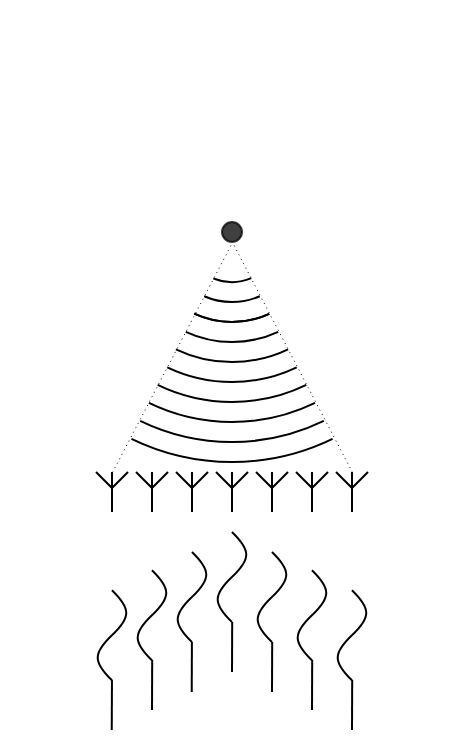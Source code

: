 <mxfile scale="3" border="0">
    <diagram id="OxK0Iy9xw2fWMud6JwfN" name="Page-1">
        <mxGraphModel dx="470" dy="466" grid="1" gridSize="10" guides="1" tooltips="1" connect="1" arrows="1" fold="1" page="1" pageScale="1" pageWidth="583" pageHeight="827" math="0" shadow="0">
            <root>
                <mxCell id="0"/>
                <mxCell id="1" parent="0"/>
                <mxCell id="53" value="" style="group" vertex="1" connectable="0" parent="1">
                    <mxGeometry x="245" y="5" width="230" height="364.05" as="geometry"/>
                </mxCell>
                <mxCell id="2" value="" style="ellipse;whiteSpace=wrap;html=1;aspect=fixed;strokeWidth=1;fillColor=#000000;opacity=75;" vertex="1" parent="53">
                    <mxGeometry x="110" y="110" width="10" height="10" as="geometry"/>
                </mxCell>
                <mxCell id="4" value="" style="verticalLabelPosition=bottom;shadow=0;dashed=0;align=center;html=1;verticalAlign=top;shape=mxgraph.electrical.radio.aerial_-_antenna_1;fillColor=none;" vertex="1" parent="53">
                    <mxGeometry x="47" y="235" width="16" height="20" as="geometry"/>
                </mxCell>
                <mxCell id="5" value="" style="verticalLabelPosition=bottom;shadow=0;dashed=0;align=center;html=1;verticalAlign=top;shape=mxgraph.electrical.radio.aerial_-_antenna_1;fillColor=none;" vertex="1" parent="53">
                    <mxGeometry x="67" y="235" width="16" height="20" as="geometry"/>
                </mxCell>
                <mxCell id="6" value="" style="verticalLabelPosition=bottom;shadow=0;dashed=0;align=center;html=1;verticalAlign=top;shape=mxgraph.electrical.radio.aerial_-_antenna_1;fillColor=none;" vertex="1" parent="53">
                    <mxGeometry x="87" y="235" width="16" height="20" as="geometry"/>
                </mxCell>
                <mxCell id="7" value="" style="verticalLabelPosition=bottom;shadow=0;dashed=0;align=center;html=1;verticalAlign=top;shape=mxgraph.electrical.radio.aerial_-_antenna_1;fillColor=none;" vertex="1" parent="53">
                    <mxGeometry x="107" y="235" width="16" height="20" as="geometry"/>
                </mxCell>
                <mxCell id="8" value="" style="verticalLabelPosition=bottom;shadow=0;dashed=0;align=center;html=1;verticalAlign=top;shape=mxgraph.electrical.radio.aerial_-_antenna_1;fillColor=none;" vertex="1" parent="53">
                    <mxGeometry x="127" y="235" width="16" height="20" as="geometry"/>
                </mxCell>
                <mxCell id="9" value="" style="verticalLabelPosition=bottom;shadow=0;dashed=0;align=center;html=1;verticalAlign=top;shape=mxgraph.electrical.radio.aerial_-_antenna_1;fillColor=none;" vertex="1" parent="53">
                    <mxGeometry x="167" y="235" width="16" height="20" as="geometry"/>
                </mxCell>
                <mxCell id="10" value="" style="verticalLabelPosition=bottom;shadow=0;dashed=0;align=center;html=1;verticalAlign=top;shape=mxgraph.electrical.radio.aerial_-_antenna_1;fillColor=none;" vertex="1" parent="53">
                    <mxGeometry x="147" y="235" width="16" height="20" as="geometry"/>
                </mxCell>
                <mxCell id="14" value="" style="endArrow=none;html=1;entryX=0.5;entryY=1;entryDx=0;entryDy=0;exitX=0.5;exitY=0;exitDx=0;exitDy=0;exitPerimeter=0;dashed=1;dashPattern=1 4;strokeWidth=0.5;" edge="1" parent="53" source="4" target="2">
                    <mxGeometry width="50" height="50" relative="1" as="geometry">
                        <mxPoint x="145" y="225" as="sourcePoint"/>
                        <mxPoint x="195" y="175" as="targetPoint"/>
                    </mxGeometry>
                </mxCell>
                <mxCell id="15" value="" style="endArrow=none;html=1;entryX=0.5;entryY=1;entryDx=0;entryDy=0;exitX=0.5;exitY=0;exitDx=0;exitDy=0;exitPerimeter=0;dashed=1;dashPattern=1 4;strokeWidth=0.5;" edge="1" parent="53" source="9" target="2">
                    <mxGeometry width="50" height="50" relative="1" as="geometry">
                        <mxPoint x="203" y="235" as="sourcePoint"/>
                        <mxPoint x="143" y="120" as="targetPoint"/>
                    </mxGeometry>
                </mxCell>
                <mxCell id="21" value="" style="verticalLabelPosition=bottom;verticalAlign=top;html=1;shape=mxgraph.basic.arc;startAngle=0.437;endAngle=0.561;fillColor=none;" vertex="1" parent="53">
                    <mxGeometry x="90" y="90" width="50" height="50" as="geometry"/>
                </mxCell>
                <mxCell id="23" value="" style="verticalLabelPosition=bottom;verticalAlign=top;html=1;shape=mxgraph.basic.arc;startAngle=0.435;endAngle=0.565;fillColor=none;" vertex="1" parent="53">
                    <mxGeometry x="80" y="80" width="70" height="70" as="geometry"/>
                </mxCell>
                <mxCell id="24" value="" style="verticalLabelPosition=bottom;verticalAlign=top;html=1;shape=mxgraph.basic.arc;startAngle=0.432;endAngle=0.569;fillColor=none;" vertex="1" parent="53">
                    <mxGeometry x="70" y="70" width="90" height="90" as="geometry"/>
                </mxCell>
                <mxCell id="25" value="" style="verticalLabelPosition=bottom;verticalAlign=top;html=1;shape=mxgraph.basic.arc;startAngle=0.432;endAngle=0.569;fillColor=none;" vertex="1" parent="53">
                    <mxGeometry x="70" y="70" width="90" height="90" as="geometry"/>
                </mxCell>
                <mxCell id="27" value="" style="verticalLabelPosition=bottom;verticalAlign=top;html=1;shape=mxgraph.basic.arc;startAngle=0.431;endAngle=0.569;fillColor=none;" vertex="1" parent="53">
                    <mxGeometry x="60" y="60" width="110" height="110" as="geometry"/>
                </mxCell>
                <mxCell id="28" value="" style="verticalLabelPosition=bottom;verticalAlign=top;html=1;shape=mxgraph.basic.arc;startAngle=0.429;endAngle=0.571;fillColor=none;" vertex="1" parent="53">
                    <mxGeometry x="50" y="50" width="130" height="130" as="geometry"/>
                </mxCell>
                <mxCell id="29" value="" style="verticalLabelPosition=bottom;verticalAlign=top;html=1;shape=mxgraph.basic.arc;startAngle=0.429;endAngle=0.571;fillColor=none;aspect=fixed;" vertex="1" parent="53">
                    <mxGeometry x="40" y="40" width="150" height="150" as="geometry"/>
                </mxCell>
                <mxCell id="30" value="" style="verticalLabelPosition=bottom;verticalAlign=top;html=1;shape=mxgraph.basic.arc;startAngle=0.428;endAngle=0.572;fillColor=none;aspect=fixed;" vertex="1" parent="53">
                    <mxGeometry x="30" y="30" width="170" height="170" as="geometry"/>
                </mxCell>
                <mxCell id="31" value="" style="verticalLabelPosition=bottom;verticalAlign=top;html=1;shape=mxgraph.basic.arc;startAngle=0.428;endAngle=0.572;fillColor=none;aspect=fixed;" vertex="1" parent="53">
                    <mxGeometry x="20" y="20" width="190" height="190" as="geometry"/>
                </mxCell>
                <mxCell id="33" value="" style="verticalLabelPosition=bottom;verticalAlign=top;html=1;shape=mxgraph.basic.arc;startAngle=0.428;endAngle=0.572;fillColor=none;aspect=fixed;" vertex="1" parent="53">
                    <mxGeometry x="10" y="10" width="210" height="210" as="geometry"/>
                </mxCell>
                <mxCell id="34" value="" style="verticalLabelPosition=bottom;verticalAlign=top;html=1;shape=mxgraph.basic.arc;startAngle=0.428;endAngle=0.572;fillColor=none;aspect=fixed;" vertex="1" parent="53">
                    <mxGeometry width="230" height="230" as="geometry"/>
                </mxCell>
                <mxCell id="39" value="" style="pointerEvents=1;verticalLabelPosition=bottom;shadow=0;dashed=0;align=center;html=1;verticalAlign=top;shape=mxgraph.electrical.waveforms.sine_wave;fillColor=none;rotation=-90;aspect=fixed;" vertex="1" parent="53">
                    <mxGeometry x="92.5" y="278" width="45" height="19.09" as="geometry"/>
                </mxCell>
                <mxCell id="40" value="" style="pointerEvents=1;verticalLabelPosition=bottom;shadow=0;dashed=0;align=center;html=1;verticalAlign=top;shape=mxgraph.electrical.waveforms.sine_wave;fillColor=none;rotation=-90;aspect=fixed;" vertex="1" parent="53">
                    <mxGeometry x="72.5" y="288" width="45" height="19.09" as="geometry"/>
                </mxCell>
                <mxCell id="41" value="" style="pointerEvents=1;verticalLabelPosition=bottom;shadow=0;dashed=0;align=center;html=1;verticalAlign=top;shape=mxgraph.electrical.waveforms.sine_wave;fillColor=none;rotation=-90;aspect=fixed;" vertex="1" parent="53">
                    <mxGeometry x="112.5" y="288" width="45" height="19.09" as="geometry"/>
                </mxCell>
                <mxCell id="42" value="" style="pointerEvents=1;verticalLabelPosition=bottom;shadow=0;dashed=0;align=center;html=1;verticalAlign=top;shape=mxgraph.electrical.waveforms.sine_wave;fillColor=none;rotation=-90;aspect=fixed;" vertex="1" parent="53">
                    <mxGeometry x="52.5" y="297.09" width="45" height="19.09" as="geometry"/>
                </mxCell>
                <mxCell id="43" value="" style="pointerEvents=1;verticalLabelPosition=bottom;shadow=0;dashed=0;align=center;html=1;verticalAlign=top;shape=mxgraph.electrical.waveforms.sine_wave;fillColor=none;rotation=-90;aspect=fixed;" vertex="1" parent="53">
                    <mxGeometry x="132.5" y="297.09" width="45" height="19.09" as="geometry"/>
                </mxCell>
                <mxCell id="44" value="" style="pointerEvents=1;verticalLabelPosition=bottom;shadow=0;dashed=0;align=center;html=1;verticalAlign=top;shape=mxgraph.electrical.waveforms.sine_wave;fillColor=none;rotation=-90;aspect=fixed;" vertex="1" parent="53">
                    <mxGeometry x="32.5" y="307.09" width="45" height="19.09" as="geometry"/>
                </mxCell>
                <mxCell id="45" value="" style="pointerEvents=1;verticalLabelPosition=bottom;shadow=0;dashed=0;align=center;html=1;verticalAlign=top;shape=mxgraph.electrical.waveforms.sine_wave;fillColor=none;rotation=-90;aspect=fixed;" vertex="1" parent="53">
                    <mxGeometry x="152.5" y="307.09" width="45" height="19.09" as="geometry"/>
                </mxCell>
                <mxCell id="46" value="" style="endArrow=oval;html=1;strokeWidth=1;entryX=0.002;entryY=0.505;entryDx=0;entryDy=0;entryPerimeter=0;startArrow=none;startFill=0;endFill=1;endSize=0;" edge="1" parent="53" target="39">
                    <mxGeometry width="50" height="50" relative="1" as="geometry">
                        <mxPoint x="115" y="335" as="sourcePoint"/>
                        <mxPoint x="115.153" y="309.415" as="targetPoint"/>
                    </mxGeometry>
                </mxCell>
                <mxCell id="47" value="" style="endArrow=oval;html=1;strokeWidth=1;entryX=0.002;entryY=0.505;entryDx=0;entryDy=0;entryPerimeter=0;startArrow=none;startFill=0;endFill=1;endSize=0;" edge="1" parent="53">
                    <mxGeometry width="50" height="50" relative="1" as="geometry">
                        <mxPoint x="94.86" y="345.05" as="sourcePoint"/>
                        <mxPoint x="94.955" y="320.005" as="targetPoint"/>
                    </mxGeometry>
                </mxCell>
                <mxCell id="48" value="" style="endArrow=oval;html=1;strokeWidth=1;entryX=0.002;entryY=0.505;entryDx=0;entryDy=0;entryPerimeter=0;startArrow=none;startFill=0;endFill=1;endSize=0;" edge="1" parent="53">
                    <mxGeometry width="50" height="50" relative="1" as="geometry">
                        <mxPoint x="75" y="354.05" as="sourcePoint"/>
                        <mxPoint x="75.095" y="329.005" as="targetPoint"/>
                    </mxGeometry>
                </mxCell>
                <mxCell id="49" value="" style="endArrow=oval;html=1;strokeWidth=1;entryX=0.002;entryY=0.505;entryDx=0;entryDy=0;entryPerimeter=0;startArrow=none;startFill=0;endFill=1;endSize=0;" edge="1" parent="53">
                    <mxGeometry width="50" height="50" relative="1" as="geometry">
                        <mxPoint x="54.88" y="364.05" as="sourcePoint"/>
                        <mxPoint x="54.975" y="339.005" as="targetPoint"/>
                    </mxGeometry>
                </mxCell>
                <mxCell id="50" value="" style="endArrow=oval;html=1;strokeWidth=1;entryX=0.002;entryY=0.505;entryDx=0;entryDy=0;entryPerimeter=0;startArrow=none;startFill=0;endFill=1;endSize=0;" edge="1" parent="53">
                    <mxGeometry width="50" height="50" relative="1" as="geometry">
                        <mxPoint x="135" y="345.05" as="sourcePoint"/>
                        <mxPoint x="135.095" y="320.005" as="targetPoint"/>
                    </mxGeometry>
                </mxCell>
                <mxCell id="51" value="" style="endArrow=oval;html=1;strokeWidth=1;entryX=0.002;entryY=0.505;entryDx=0;entryDy=0;entryPerimeter=0;startArrow=none;startFill=0;endFill=1;endSize=0;" edge="1" parent="53">
                    <mxGeometry width="50" height="50" relative="1" as="geometry">
                        <mxPoint x="155" y="354.04" as="sourcePoint"/>
                        <mxPoint x="155.095" y="328.995" as="targetPoint"/>
                    </mxGeometry>
                </mxCell>
                <mxCell id="52" value="" style="endArrow=oval;html=1;strokeWidth=1;entryX=0.002;entryY=0.505;entryDx=0;entryDy=0;entryPerimeter=0;startArrow=none;startFill=0;endFill=1;endSize=0;" edge="1" parent="53">
                    <mxGeometry width="50" height="50" relative="1" as="geometry">
                        <mxPoint x="175" y="364.05" as="sourcePoint"/>
                        <mxPoint x="175.095" y="339.005" as="targetPoint"/>
                    </mxGeometry>
                </mxCell>
            </root>
        </mxGraphModel>
    </diagram>
</mxfile>